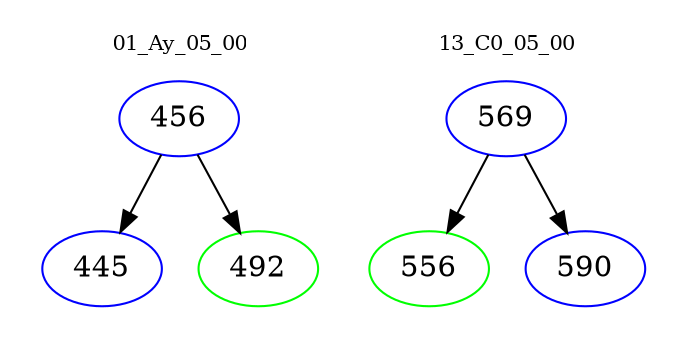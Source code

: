 digraph{
subgraph cluster_0 {
color = white
label = "01_Ay_05_00";
fontsize=10;
T0_456 [label="456", color="blue"]
T0_456 -> T0_445 [color="black"]
T0_445 [label="445", color="blue"]
T0_456 -> T0_492 [color="black"]
T0_492 [label="492", color="green"]
}
subgraph cluster_1 {
color = white
label = "13_C0_05_00";
fontsize=10;
T1_569 [label="569", color="blue"]
T1_569 -> T1_556 [color="black"]
T1_556 [label="556", color="green"]
T1_569 -> T1_590 [color="black"]
T1_590 [label="590", color="blue"]
}
}
